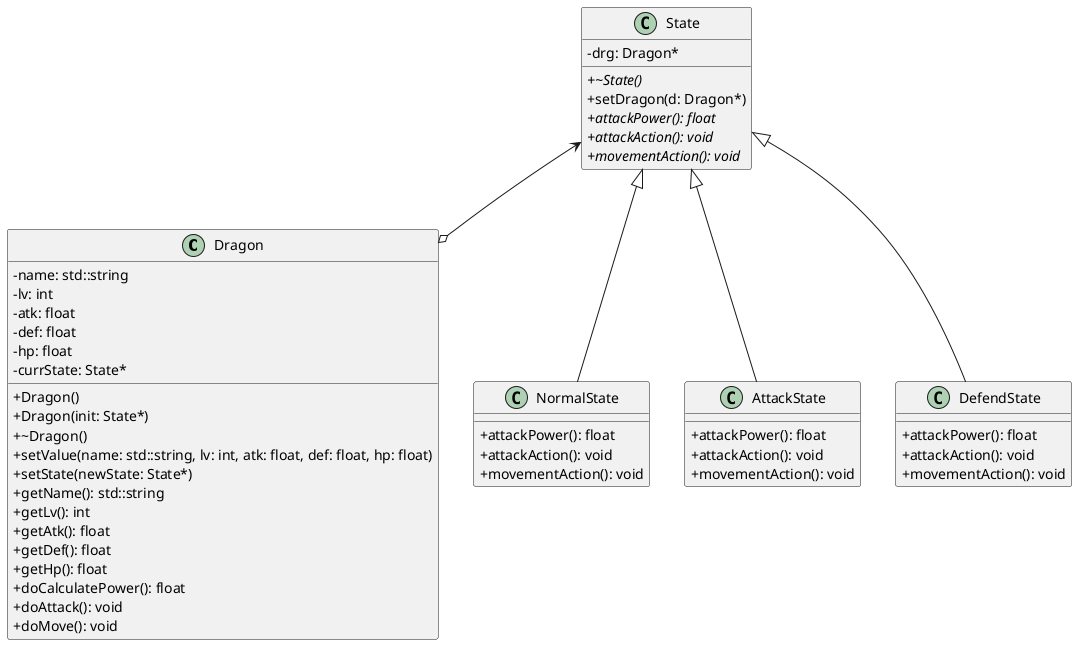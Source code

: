 @startuml Dragon

skinparam classAttributeIconSize 0


class Dragon {
    - name: std::string
    - lv: int
    - atk: float
    - def: float
    - hp: float
    - currState: State*
    + Dragon()
    + Dragon(init: State*)
    + ~Dragon()
    + setValue(name: std::string, lv: int, atk: float, def: float, hp: float)
    + setState(newState: State*)
    + getName(): std::string
    + getLv(): int
    + getAtk(): float
    + getDef(): float
    + getHp(): float
    + doCalculatePower(): float
    + doAttack(): void
    + doMove(): void
}

class State {
    - drg: Dragon*
    + {abstract} ~State()
    + setDragon(d: Dragon*)
    + {abstract} attackPower(): float
    + {abstract} attackAction(): void
    + {abstract} movementAction(): void
}

class NormalState {
    + attackPower(): float
    + attackAction(): void
    + movementAction(): void
}

class AttackState {
    + attackPower(): float
    + attackAction(): void
    + movementAction(): void
}

class DefendState {
    + attackPower(): float
    + attackAction(): void
    + movementAction(): void
}

' Dragon --|> State
' Dragon *-up-> State : currState
' State <|-- NormalState
' State <|-- AttackState
' State <|-- DefendState

Dragon o-up-> State
State <|-- NormalState
State <|-- AttackState
State <|-- DefendState

@enduml
